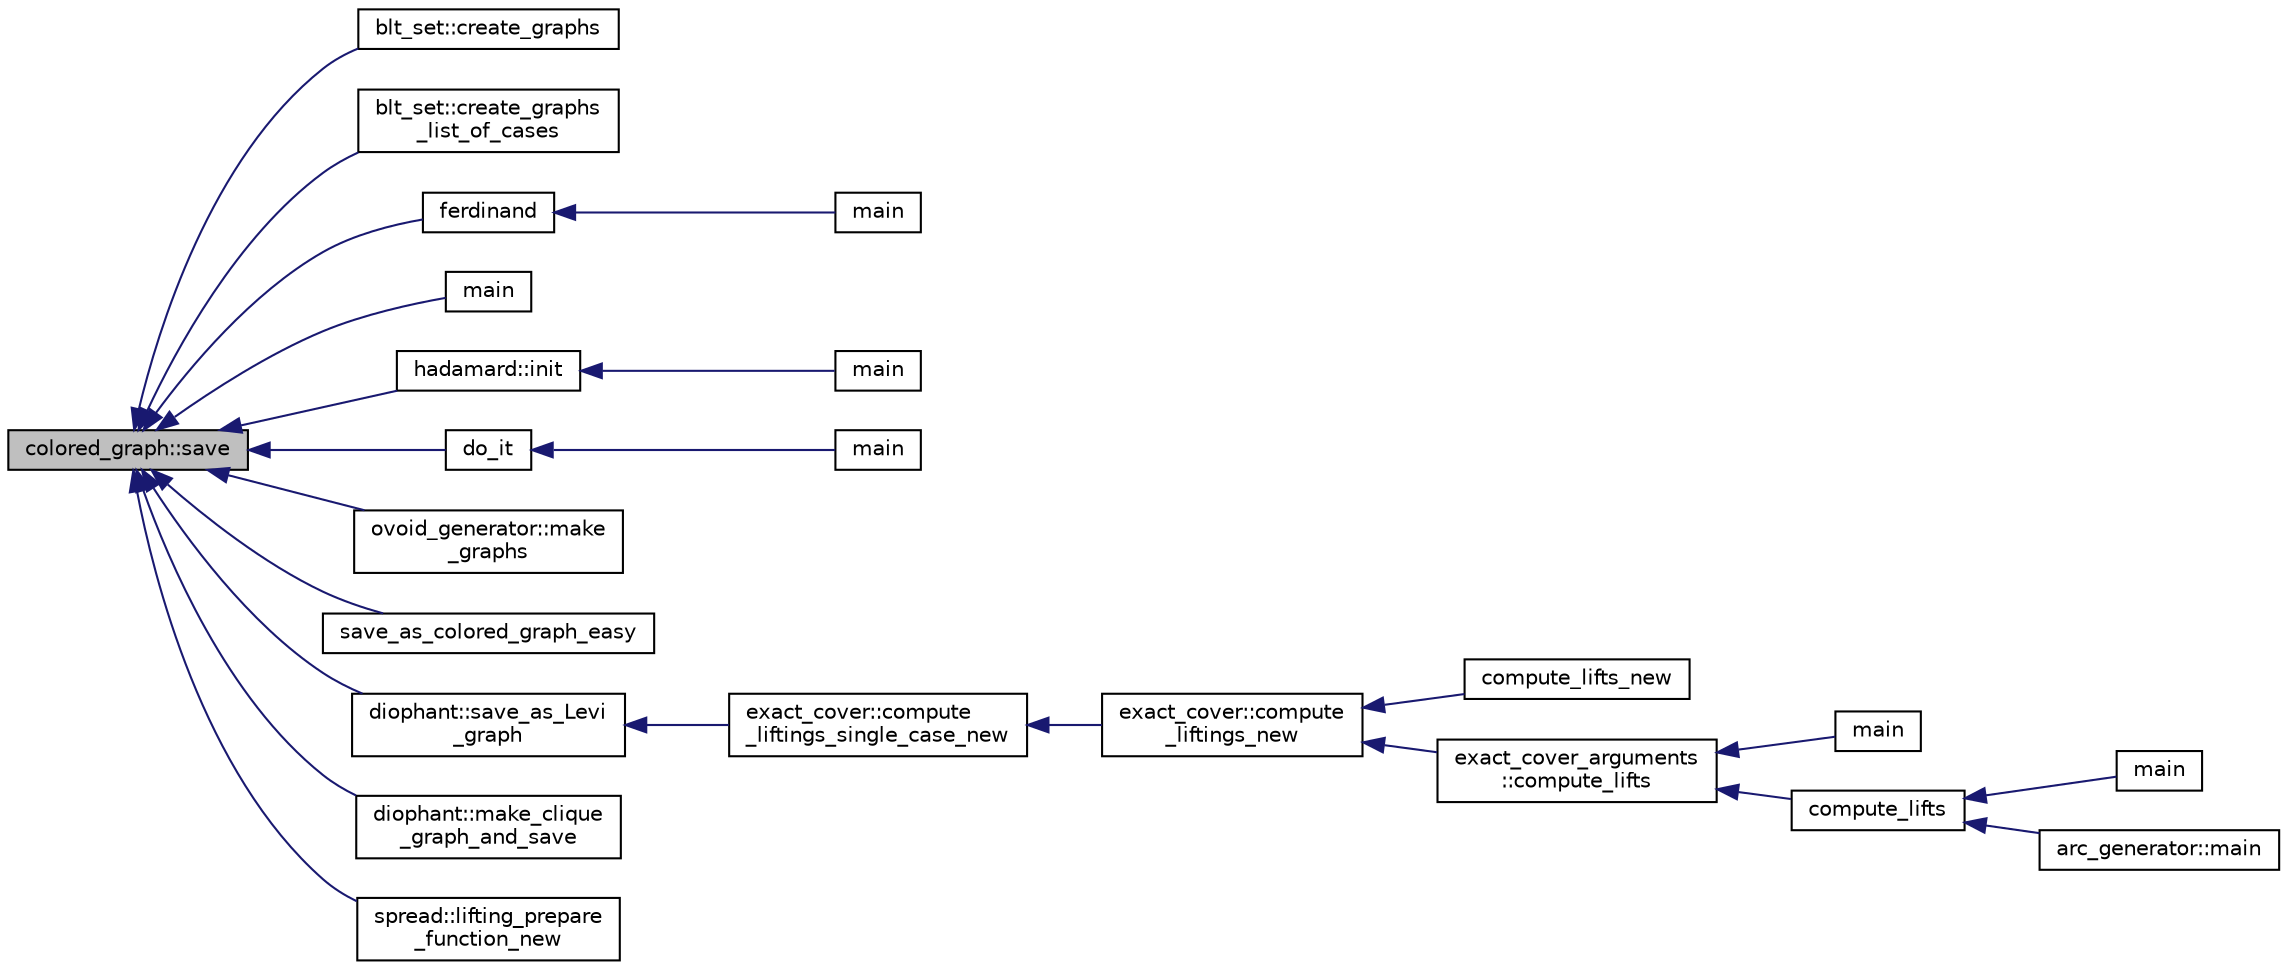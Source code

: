 digraph "colored_graph::save"
{
  edge [fontname="Helvetica",fontsize="10",labelfontname="Helvetica",labelfontsize="10"];
  node [fontname="Helvetica",fontsize="10",shape=record];
  rankdir="LR";
  Node578 [label="colored_graph::save",height=0.2,width=0.4,color="black", fillcolor="grey75", style="filled", fontcolor="black"];
  Node578 -> Node579 [dir="back",color="midnightblue",fontsize="10",style="solid",fontname="Helvetica"];
  Node579 [label="blt_set::create_graphs",height=0.2,width=0.4,color="black", fillcolor="white", style="filled",URL="$d1/d3d/classblt__set.html#a3f1d4a8ed15875c47b327949f26a4533"];
  Node578 -> Node580 [dir="back",color="midnightblue",fontsize="10",style="solid",fontname="Helvetica"];
  Node580 [label="blt_set::create_graphs\l_list_of_cases",height=0.2,width=0.4,color="black", fillcolor="white", style="filled",URL="$d1/d3d/classblt__set.html#a91ad531d4154bd887182dbd6121476f3"];
  Node578 -> Node581 [dir="back",color="midnightblue",fontsize="10",style="solid",fontname="Helvetica"];
  Node581 [label="ferdinand",height=0.2,width=0.4,color="black", fillcolor="white", style="filled",URL="$da/df3/ferdinand_8_c.html#a322b57727d23cf5a0932f11c30ea18d9"];
  Node581 -> Node582 [dir="back",color="midnightblue",fontsize="10",style="solid",fontname="Helvetica"];
  Node582 [label="main",height=0.2,width=0.4,color="black", fillcolor="white", style="filled",URL="$da/df3/ferdinand_8_c.html#a3c04138a5bfe5d72780bb7e82a18e627"];
  Node578 -> Node583 [dir="back",color="midnightblue",fontsize="10",style="solid",fontname="Helvetica"];
  Node583 [label="main",height=0.2,width=0.4,color="black", fillcolor="white", style="filled",URL="$dd/d33/apps_2combinatorics_2grassmann_8_c.html#a3c04138a5bfe5d72780bb7e82a18e627"];
  Node578 -> Node584 [dir="back",color="midnightblue",fontsize="10",style="solid",fontname="Helvetica"];
  Node584 [label="hadamard::init",height=0.2,width=0.4,color="black", fillcolor="white", style="filled",URL="$d7/dbb/classhadamard.html#a16af359850b8bdd0d2a73e260d496c33"];
  Node584 -> Node585 [dir="back",color="midnightblue",fontsize="10",style="solid",fontname="Helvetica"];
  Node585 [label="main",height=0.2,width=0.4,color="black", fillcolor="white", style="filled",URL="$dd/d1d/hadamard_8_c.html#a3c04138a5bfe5d72780bb7e82a18e627"];
  Node578 -> Node586 [dir="back",color="midnightblue",fontsize="10",style="solid",fontname="Helvetica"];
  Node586 [label="do_it",height=0.2,width=0.4,color="black", fillcolor="white", style="filled",URL="$d5/d56/winnie__li_8_c.html#a4a76e267a3647d5cb54c640a98ef405e"];
  Node586 -> Node587 [dir="back",color="midnightblue",fontsize="10",style="solid",fontname="Helvetica"];
  Node587 [label="main",height=0.2,width=0.4,color="black", fillcolor="white", style="filled",URL="$d5/d56/winnie__li_8_c.html#a3c04138a5bfe5d72780bb7e82a18e627"];
  Node578 -> Node588 [dir="back",color="midnightblue",fontsize="10",style="solid",fontname="Helvetica"];
  Node588 [label="ovoid_generator::make\l_graphs",height=0.2,width=0.4,color="black", fillcolor="white", style="filled",URL="$d3/daf/classovoid__generator.html#ad231178badc9e58ed4a0d61f6f7adabc"];
  Node578 -> Node589 [dir="back",color="midnightblue",fontsize="10",style="solid",fontname="Helvetica"];
  Node589 [label="save_as_colored_graph_easy",height=0.2,width=0.4,color="black", fillcolor="white", style="filled",URL="$d5/d87/globals_8h.html#aaa3f21e2269dffac458ed52783c772ff"];
  Node578 -> Node590 [dir="back",color="midnightblue",fontsize="10",style="solid",fontname="Helvetica"];
  Node590 [label="diophant::save_as_Levi\l_graph",height=0.2,width=0.4,color="black", fillcolor="white", style="filled",URL="$d7/d9c/classdiophant.html#ae4eb639f6ce4451428a473c5e2be429d"];
  Node590 -> Node591 [dir="back",color="midnightblue",fontsize="10",style="solid",fontname="Helvetica"];
  Node591 [label="exact_cover::compute\l_liftings_single_case_new",height=0.2,width=0.4,color="black", fillcolor="white", style="filled",URL="$df/d94/classexact__cover.html#ab111dd375f84d6f60ec7edeb2b18523e"];
  Node591 -> Node592 [dir="back",color="midnightblue",fontsize="10",style="solid",fontname="Helvetica"];
  Node592 [label="exact_cover::compute\l_liftings_new",height=0.2,width=0.4,color="black", fillcolor="white", style="filled",URL="$df/d94/classexact__cover.html#a1438b5e280f85abcabeb7f68eeabb72b"];
  Node592 -> Node593 [dir="back",color="midnightblue",fontsize="10",style="solid",fontname="Helvetica"];
  Node593 [label="compute_lifts_new",height=0.2,width=0.4,color="black", fillcolor="white", style="filled",URL="$d0/d76/tl__algebra__and__number__theory_8h.html#a7572cd3732ca8df324632282e9002dc4"];
  Node592 -> Node594 [dir="back",color="midnightblue",fontsize="10",style="solid",fontname="Helvetica"];
  Node594 [label="exact_cover_arguments\l::compute_lifts",height=0.2,width=0.4,color="black", fillcolor="white", style="filled",URL="$d3/dae/classexact__cover__arguments.html#ab0cdb09a17201c89aa9f83bd511dbbf7"];
  Node594 -> Node595 [dir="back",color="midnightblue",fontsize="10",style="solid",fontname="Helvetica"];
  Node595 [label="main",height=0.2,width=0.4,color="black", fillcolor="white", style="filled",URL="$dc/df8/spread__classify_8_c.html#a217dbf8b442f20279ea00b898af96f52"];
  Node594 -> Node596 [dir="back",color="midnightblue",fontsize="10",style="solid",fontname="Helvetica"];
  Node596 [label="compute_lifts",height=0.2,width=0.4,color="black", fillcolor="white", style="filled",URL="$d0/d76/tl__algebra__and__number__theory_8h.html#a82fe3b66a6f9d9075eb8847d7bfe556b"];
  Node596 -> Node597 [dir="back",color="midnightblue",fontsize="10",style="solid",fontname="Helvetica"];
  Node597 [label="main",height=0.2,width=0.4,color="black", fillcolor="white", style="filled",URL="$d1/d5e/blt__main_8_c.html#a217dbf8b442f20279ea00b898af96f52"];
  Node596 -> Node598 [dir="back",color="midnightblue",fontsize="10",style="solid",fontname="Helvetica"];
  Node598 [label="arc_generator::main",height=0.2,width=0.4,color="black", fillcolor="white", style="filled",URL="$d4/d21/classarc__generator.html#ad80140b51b165dad1fe6ab232be7829a"];
  Node578 -> Node599 [dir="back",color="midnightblue",fontsize="10",style="solid",fontname="Helvetica"];
  Node599 [label="diophant::make_clique\l_graph_and_save",height=0.2,width=0.4,color="black", fillcolor="white", style="filled",URL="$d7/d9c/classdiophant.html#aaab296e7a22b31dff0a5b06fdaff9002"];
  Node578 -> Node600 [dir="back",color="midnightblue",fontsize="10",style="solid",fontname="Helvetica"];
  Node600 [label="spread::lifting_prepare\l_function_new",height=0.2,width=0.4,color="black", fillcolor="white", style="filled",URL="$da/dc1/classspread.html#a500beff00dc0689df14c96d73995003d"];
}
